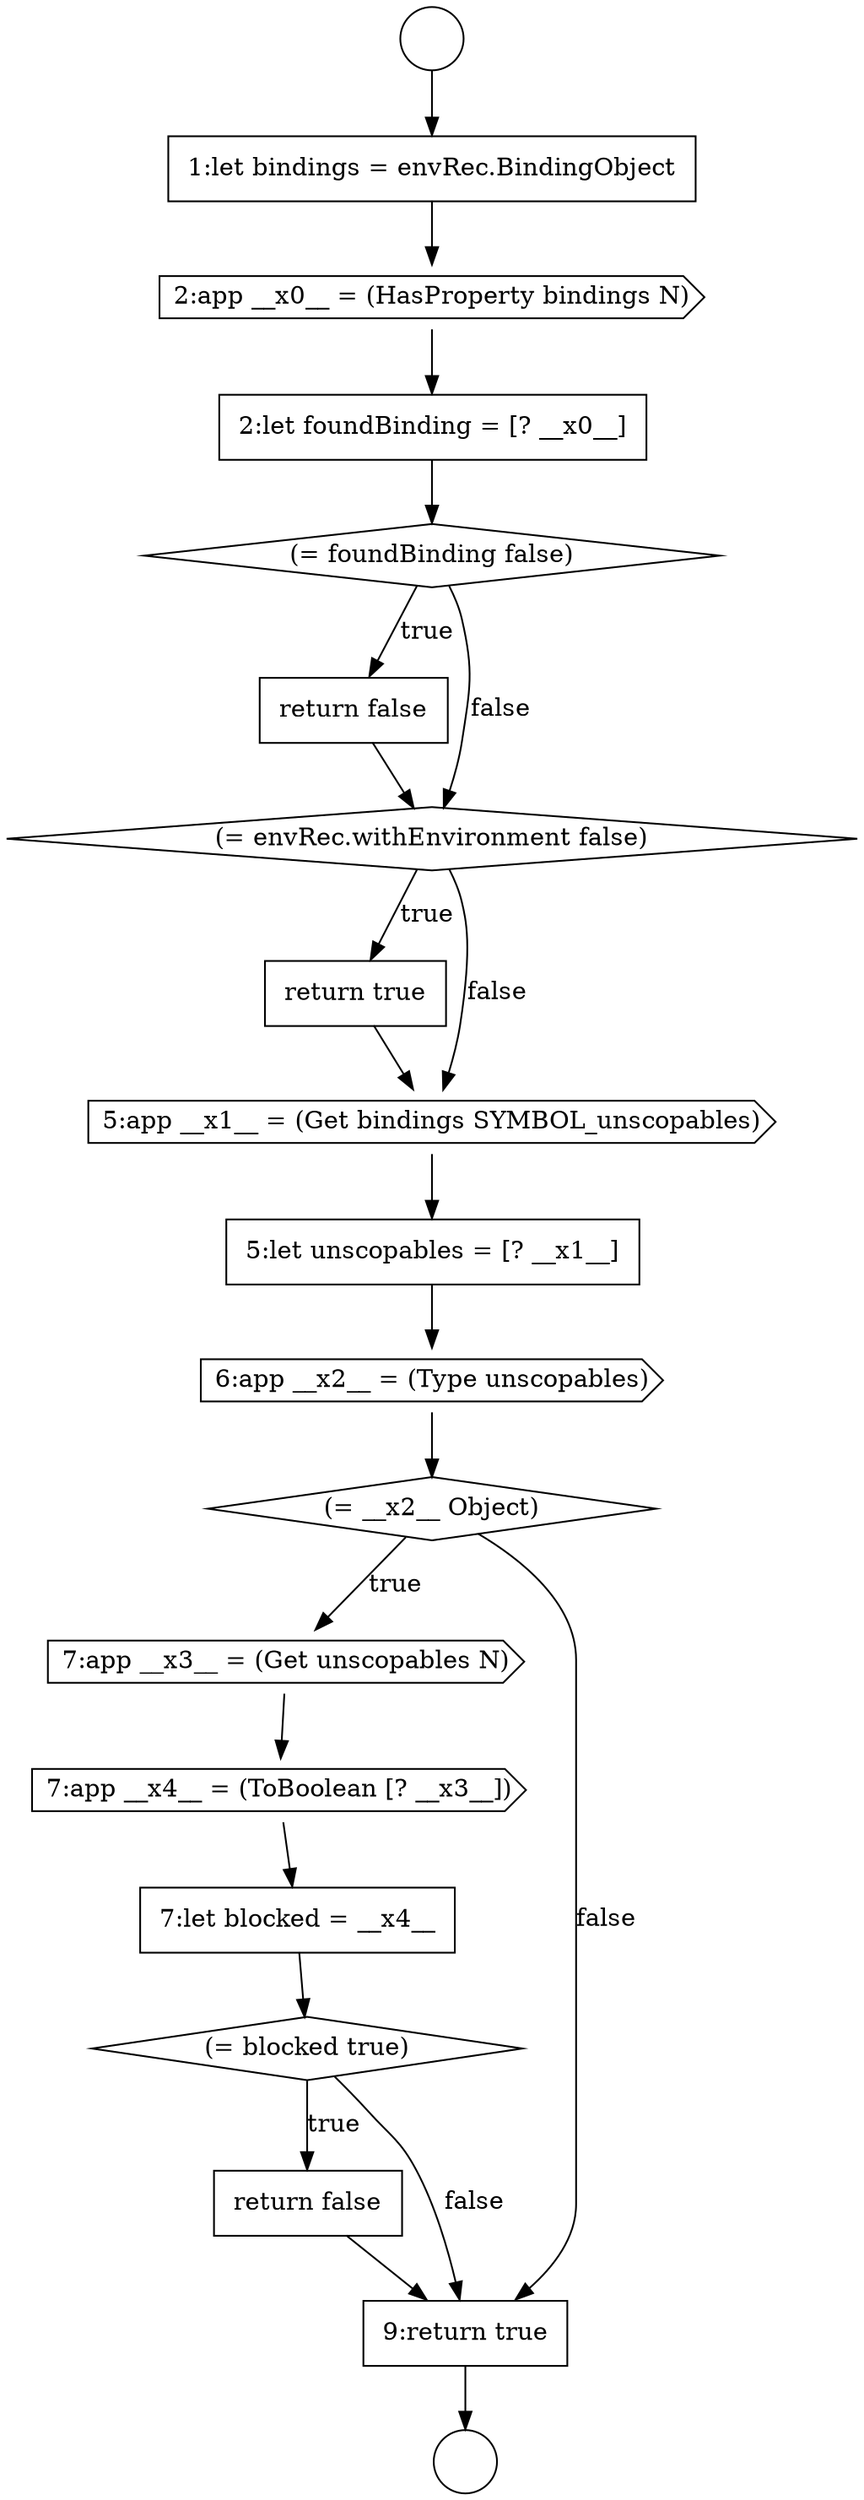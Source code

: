 digraph {
  node1269 [shape=none, margin=0, label=<<font color="black">
    <table border="0" cellborder="1" cellspacing="0" cellpadding="10">
      <tr><td align="left">return false</td></tr>
    </table>
  </font>> color="black" fillcolor="white" style=filled]
  node1260 [shape=none, margin=0, label=<<font color="black">
    <table border="0" cellborder="1" cellspacing="0" cellpadding="10">
      <tr><td align="left">return true</td></tr>
    </table>
  </font>> color="black" fillcolor="white" style=filled]
  node1264 [shape=diamond, label=<<font color="black">(= __x2__ Object)</font>> color="black" fillcolor="white" style=filled]
  node1255 [shape=cds, label=<<font color="black">2:app __x0__ = (HasProperty bindings N)</font>> color="black" fillcolor="white" style=filled]
  node1256 [shape=none, margin=0, label=<<font color="black">
    <table border="0" cellborder="1" cellspacing="0" cellpadding="10">
      <tr><td align="left">2:let foundBinding = [? __x0__]</td></tr>
    </table>
  </font>> color="black" fillcolor="white" style=filled]
  node1258 [shape=none, margin=0, label=<<font color="black">
    <table border="0" cellborder="1" cellspacing="0" cellpadding="10">
      <tr><td align="left">return false</td></tr>
    </table>
  </font>> color="black" fillcolor="white" style=filled]
  node1262 [shape=none, margin=0, label=<<font color="black">
    <table border="0" cellborder="1" cellspacing="0" cellpadding="10">
      <tr><td align="left">5:let unscopables = [? __x1__]</td></tr>
    </table>
  </font>> color="black" fillcolor="white" style=filled]
  node1257 [shape=diamond, label=<<font color="black">(= foundBinding false)</font>> color="black" fillcolor="white" style=filled]
  node1253 [shape=circle label=" " color="black" fillcolor="white" style=filled]
  node1265 [shape=cds, label=<<font color="black">7:app __x3__ = (Get unscopables N)</font>> color="black" fillcolor="white" style=filled]
  node1254 [shape=none, margin=0, label=<<font color="black">
    <table border="0" cellborder="1" cellspacing="0" cellpadding="10">
      <tr><td align="left">1:let bindings = envRec.BindingObject</td></tr>
    </table>
  </font>> color="black" fillcolor="white" style=filled]
  node1270 [shape=none, margin=0, label=<<font color="black">
    <table border="0" cellborder="1" cellspacing="0" cellpadding="10">
      <tr><td align="left">9:return true</td></tr>
    </table>
  </font>> color="black" fillcolor="white" style=filled]
  node1259 [shape=diamond, label=<<font color="black">(= envRec.withEnvironment false)</font>> color="black" fillcolor="white" style=filled]
  node1263 [shape=cds, label=<<font color="black">6:app __x2__ = (Type unscopables)</font>> color="black" fillcolor="white" style=filled]
  node1266 [shape=cds, label=<<font color="black">7:app __x4__ = (ToBoolean [? __x3__])</font>> color="black" fillcolor="white" style=filled]
  node1252 [shape=circle label=" " color="black" fillcolor="white" style=filled]
  node1267 [shape=none, margin=0, label=<<font color="black">
    <table border="0" cellborder="1" cellspacing="0" cellpadding="10">
      <tr><td align="left">7:let blocked = __x4__</td></tr>
    </table>
  </font>> color="black" fillcolor="white" style=filled]
  node1261 [shape=cds, label=<<font color="black">5:app __x1__ = (Get bindings SYMBOL_unscopables)</font>> color="black" fillcolor="white" style=filled]
  node1268 [shape=diamond, label=<<font color="black">(= blocked true)</font>> color="black" fillcolor="white" style=filled]
  node1264 -> node1265 [label=<<font color="black">true</font>> color="black"]
  node1264 -> node1270 [label=<<font color="black">false</font>> color="black"]
  node1268 -> node1269 [label=<<font color="black">true</font>> color="black"]
  node1268 -> node1270 [label=<<font color="black">false</font>> color="black"]
  node1262 -> node1263 [ color="black"]
  node1269 -> node1270 [ color="black"]
  node1260 -> node1261 [ color="black"]
  node1261 -> node1262 [ color="black"]
  node1252 -> node1254 [ color="black"]
  node1259 -> node1260 [label=<<font color="black">true</font>> color="black"]
  node1259 -> node1261 [label=<<font color="black">false</font>> color="black"]
  node1267 -> node1268 [ color="black"]
  node1254 -> node1255 [ color="black"]
  node1263 -> node1264 [ color="black"]
  node1270 -> node1253 [ color="black"]
  node1258 -> node1259 [ color="black"]
  node1266 -> node1267 [ color="black"]
  node1255 -> node1256 [ color="black"]
  node1256 -> node1257 [ color="black"]
  node1257 -> node1258 [label=<<font color="black">true</font>> color="black"]
  node1257 -> node1259 [label=<<font color="black">false</font>> color="black"]
  node1265 -> node1266 [ color="black"]
}
